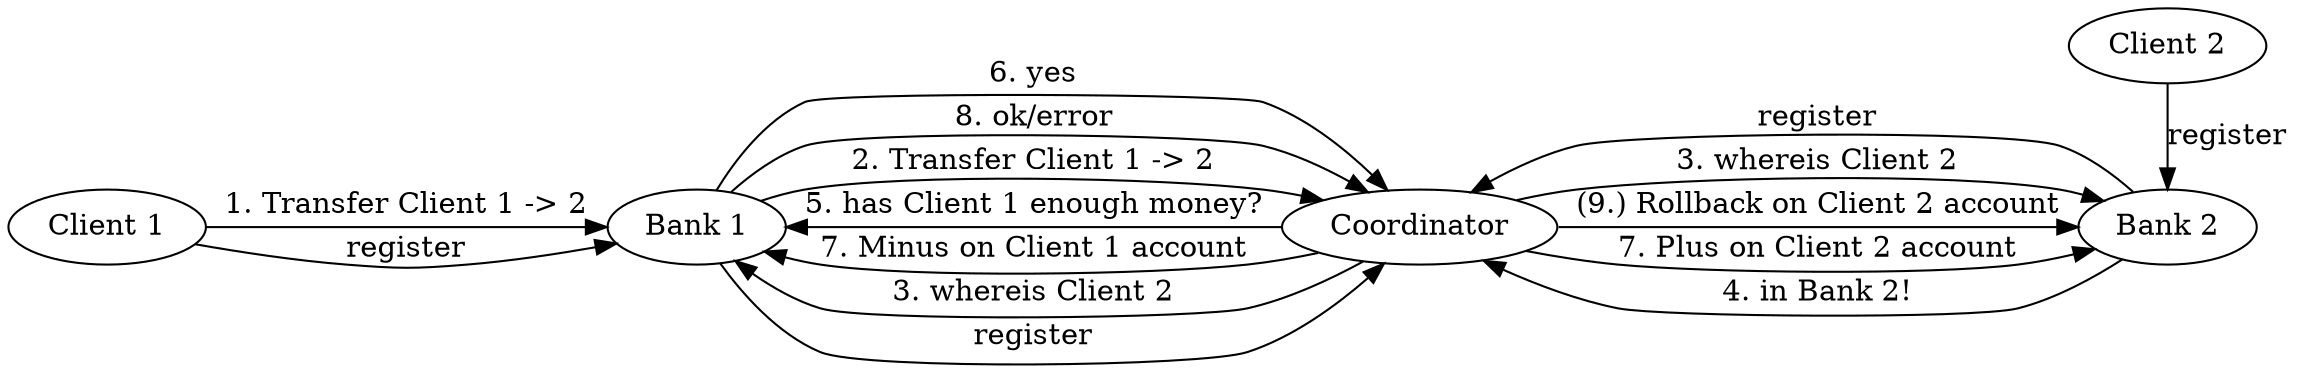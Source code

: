 digraph "2PC Naive" {
	graph [layout=dot]

	b1 [label="Bank 1"]
	b2 [label="Bank 2"]
	c1 [label="Client 1"]
	c2 [label="Client 2"]
	c [label="Coordinator"]

    b1 -> c [label="register"]
    b2 -> c [label="register"]
    c1 -> b1 [label="register"]
    c2 -> b2 [label="register"]

    {
        rank=same
        edge[weight=2]
        c1 -> b1 [label="1. Transfer Client 1 -> 2"]
        b1 -> c [label="2. Transfer Client 1 -> 2"]
        c -> b1 [label="3. whereis Client 2"]
        c -> b2 [label="3. whereis Client 2", weight=1]
        b2 -> c [label="4. in Bank 2!"]
        c -> b1 [label="5. has Client 1 enough money?"]
        b1 -> c [label="6. yes"]
        c -> b1 [label="7. Minus on Client 1 account"]
        c -> b2 [label="7. Plus on Client 2 account", weight=1]
        b1 -> c [label="8. ok/error"]
        c -> b2 [label="(9.) Rollback on Client 2 account", weight=1]
    }
}
